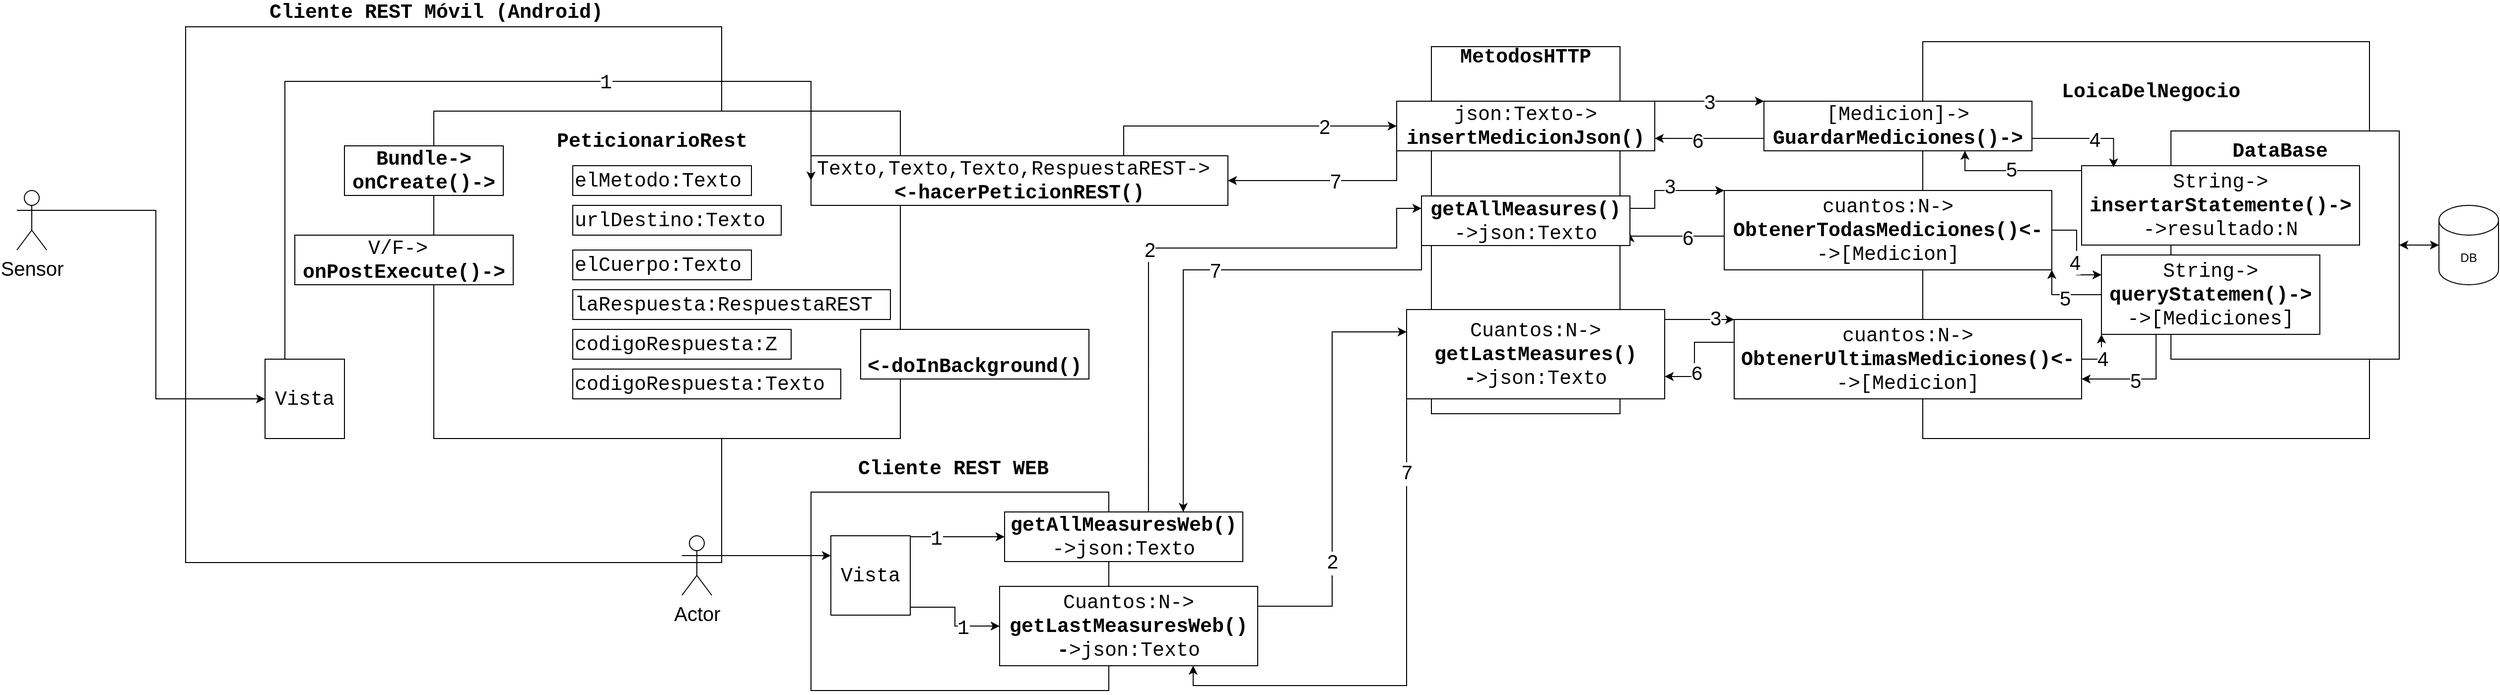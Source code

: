 <mxfile version="15.5.0" type="device"><diagram id="foed9uxpL5My0yspYUQ-" name="Page-1"><mxGraphModel dx="5325" dy="1524" grid="1" gridSize="10" guides="1" tooltips="1" connect="1" arrows="1" fold="1" page="1" pageScale="1" pageWidth="827" pageHeight="1169" math="0" shadow="0"><root><mxCell id="0"/><mxCell id="1" parent="0"/><mxCell id="Gpdyr3iz-9cNeXTgn41j-99" value="" style="whiteSpace=wrap;html=1;aspect=fixed;fontFamily=Courier New;fontSize=20;" vertex="1" parent="1"><mxGeometry x="-1610" y="35" width="540" height="540" as="geometry"/></mxCell><mxCell id="yUErdQ--mbF-EsEKAKqc-1" value="" style="rounded=0;whiteSpace=wrap;html=1;" parent="1" vertex="1"><mxGeometry x="140" y="50" width="450" height="400" as="geometry"/></mxCell><mxCell id="yUErdQ--mbF-EsEKAKqc-2" value="LoicaDelNegocio" style="text;html=1;strokeColor=none;fillColor=none;align=center;verticalAlign=middle;whiteSpace=wrap;rounded=0;fontStyle=1;fontFamily=Courier New;fontSize=20;" parent="1" vertex="1"><mxGeometry x="290" y="90" width="160" height="20" as="geometry"/></mxCell><mxCell id="Gpdyr3iz-9cNeXTgn41j-15" style="edgeStyle=orthogonalEdgeStyle;rounded=0;orthogonalLoop=1;jettySize=auto;html=1;entryX=1;entryY=0.75;entryDx=0;entryDy=0;startArrow=none;startFill=0;" edge="1" parent="1" source="Gpdyr3iz-9cNeXTgn41j-19" target="Gpdyr3iz-9cNeXTgn41j-9"><mxGeometry relative="1" as="geometry"><mxPoint x="-80.0" y="175" as="sourcePoint"/><Array as="points"><mxPoint x="-75" y="148"/></Array></mxGeometry></mxCell><mxCell id="Gpdyr3iz-9cNeXTgn41j-43" value="6" style="edgeLabel;html=1;align=center;verticalAlign=middle;resizable=0;points=[];fontSize=20;" vertex="1" connectable="0" parent="Gpdyr3iz-9cNeXTgn41j-15"><mxGeometry x="0.219" y="1" relative="1" as="geometry"><mxPoint as="offset"/></mxGeometry></mxCell><mxCell id="Gpdyr3iz-9cNeXTgn41j-17" style="edgeStyle=orthogonalEdgeStyle;rounded=0;orthogonalLoop=1;jettySize=auto;html=1;exitX=0;exitY=0.75;exitDx=0;exitDy=0;entryX=1;entryY=0.75;entryDx=0;entryDy=0;startArrow=none;startFill=0;" edge="1" parent="1" source="yUErdQ--mbF-EsEKAKqc-17" target="Gpdyr3iz-9cNeXTgn41j-10"><mxGeometry relative="1" as="geometry"><Array as="points"><mxPoint x="-60" y="246"/></Array></mxGeometry></mxCell><mxCell id="Gpdyr3iz-9cNeXTgn41j-52" value="6" style="edgeLabel;html=1;align=center;verticalAlign=middle;resizable=0;points=[];fontSize=20;" vertex="1" connectable="0" parent="Gpdyr3iz-9cNeXTgn41j-17"><mxGeometry x="-0.089" y="1" relative="1" as="geometry"><mxPoint as="offset"/></mxGeometry></mxCell><mxCell id="Gpdyr3iz-9cNeXTgn41j-22" style="edgeStyle=orthogonalEdgeStyle;rounded=0;orthogonalLoop=1;jettySize=auto;html=1;exitX=1;exitY=0.5;exitDx=0;exitDy=0;entryX=0;entryY=0.25;entryDx=0;entryDy=0;startArrow=none;startFill=0;" edge="1" parent="1" source="yUErdQ--mbF-EsEKAKqc-17" target="Gpdyr3iz-9cNeXTgn41j-5"><mxGeometry relative="1" as="geometry"/></mxCell><mxCell id="Gpdyr3iz-9cNeXTgn41j-50" value="4" style="edgeLabel;html=1;align=center;verticalAlign=middle;resizable=0;points=[];fontSize=20;" vertex="1" connectable="0" parent="Gpdyr3iz-9cNeXTgn41j-22"><mxGeometry x="0.193" y="-2" relative="1" as="geometry"><mxPoint as="offset"/></mxGeometry></mxCell><mxCell id="yUErdQ--mbF-EsEKAKqc-17" value="cuantos:N-&amp;gt;&lt;br&gt;&lt;b&gt;ObtenerTodasMediciones()&amp;lt;-&lt;/b&gt;&lt;br&gt;-&amp;gt;[Medicion]" style="rounded=0;whiteSpace=wrap;html=1;fontFamily=Courier New;fontSize=20;align=center;fontStyle=0;autosize=1;" parent="1" vertex="1"><mxGeometry x="-60" y="200" width="330" height="80" as="geometry"/></mxCell><mxCell id="Gpdyr3iz-9cNeXTgn41j-1" value="DB" style="shape=cylinder3;whiteSpace=wrap;html=1;boundedLbl=1;backgroundOutline=1;size=15;" vertex="1" parent="1"><mxGeometry x="660" y="215" width="60" height="80" as="geometry"/></mxCell><mxCell id="Gpdyr3iz-9cNeXTgn41j-6" style="edgeStyle=orthogonalEdgeStyle;rounded=0;orthogonalLoop=1;jettySize=auto;html=1;exitX=1;exitY=0.5;exitDx=0;exitDy=0;entryX=0;entryY=0.5;entryDx=0;entryDy=0;entryPerimeter=0;startArrow=classic;startFill=1;" edge="1" parent="1" source="Gpdyr3iz-9cNeXTgn41j-2" target="Gpdyr3iz-9cNeXTgn41j-1"><mxGeometry relative="1" as="geometry"/></mxCell><mxCell id="Gpdyr3iz-9cNeXTgn41j-2" value="" style="rounded=0;whiteSpace=wrap;html=1;" vertex="1" parent="1"><mxGeometry x="390" y="140" width="230" height="230" as="geometry"/></mxCell><mxCell id="Gpdyr3iz-9cNeXTgn41j-3" value="DataBase" style="text;html=1;strokeColor=none;fillColor=none;align=center;verticalAlign=middle;whiteSpace=wrap;rounded=0;fontStyle=1;fontFamily=Courier New;fontSize=20;" vertex="1" parent="1"><mxGeometry x="420" y="150" width="160" height="20" as="geometry"/></mxCell><mxCell id="Gpdyr3iz-9cNeXTgn41j-21" style="edgeStyle=orthogonalEdgeStyle;rounded=0;orthogonalLoop=1;jettySize=auto;html=1;exitX=0;exitY=0;exitDx=0;exitDy=0;entryX=0.75;entryY=1;entryDx=0;entryDy=0;startArrow=none;startFill=0;" edge="1" parent="1" source="Gpdyr3iz-9cNeXTgn41j-4" target="Gpdyr3iz-9cNeXTgn41j-19"><mxGeometry relative="1" as="geometry"><Array as="points"><mxPoint x="300" y="180"/><mxPoint x="183" y="180"/></Array></mxGeometry></mxCell><mxCell id="Gpdyr3iz-9cNeXTgn41j-42" value="5" style="edgeLabel;html=1;align=center;verticalAlign=middle;resizable=0;points=[];fontSize=20;" vertex="1" connectable="0" parent="Gpdyr3iz-9cNeXTgn41j-21"><mxGeometry x="0.077" y="-2" relative="1" as="geometry"><mxPoint as="offset"/></mxGeometry></mxCell><mxCell id="Gpdyr3iz-9cNeXTgn41j-4" value="String-&amp;gt;&lt;br&gt;&lt;b&gt;insertarStatemente()-&amp;gt;&lt;/b&gt;&lt;br&gt;-&amp;gt;resultado:N" style="rounded=0;whiteSpace=wrap;html=1;fontFamily=Courier New;fontSize=20;align=center;fontStyle=0;autosize=1;" vertex="1" parent="1"><mxGeometry x="300" y="175" width="280" height="80" as="geometry"/></mxCell><mxCell id="Gpdyr3iz-9cNeXTgn41j-23" style="edgeStyle=orthogonalEdgeStyle;rounded=0;orthogonalLoop=1;jettySize=auto;html=1;exitX=0;exitY=0.5;exitDx=0;exitDy=0;entryX=1;entryY=1;entryDx=0;entryDy=0;startArrow=none;startFill=0;" edge="1" parent="1" source="Gpdyr3iz-9cNeXTgn41j-5" target="yUErdQ--mbF-EsEKAKqc-17"><mxGeometry relative="1" as="geometry"/></mxCell><mxCell id="Gpdyr3iz-9cNeXTgn41j-51" value="5" style="edgeLabel;html=1;align=center;verticalAlign=middle;resizable=0;points=[];fontSize=20;" vertex="1" connectable="0" parent="Gpdyr3iz-9cNeXTgn41j-23"><mxGeometry x="-0.013" y="3" relative="1" as="geometry"><mxPoint as="offset"/></mxGeometry></mxCell><mxCell id="Gpdyr3iz-9cNeXTgn41j-28" style="edgeStyle=orthogonalEdgeStyle;rounded=0;orthogonalLoop=1;jettySize=auto;html=1;exitX=0.25;exitY=1;exitDx=0;exitDy=0;entryX=1;entryY=0.75;entryDx=0;entryDy=0;startArrow=none;startFill=0;" edge="1" parent="1" source="Gpdyr3iz-9cNeXTgn41j-5" target="Gpdyr3iz-9cNeXTgn41j-18"><mxGeometry relative="1" as="geometry"/></mxCell><mxCell id="Gpdyr3iz-9cNeXTgn41j-77" value="5" style="edgeLabel;html=1;align=center;verticalAlign=middle;resizable=0;points=[];fontSize=20;" vertex="1" connectable="0" parent="Gpdyr3iz-9cNeXTgn41j-28"><mxGeometry x="0.108" y="1" relative="1" as="geometry"><mxPoint as="offset"/></mxGeometry></mxCell><mxCell id="Gpdyr3iz-9cNeXTgn41j-5" value="String-&amp;gt;&lt;br&gt;&lt;b&gt;queryStatemen()-&amp;gt;&lt;/b&gt;&lt;br&gt;-&amp;gt;[Mediciones]" style="rounded=0;whiteSpace=wrap;html=1;fontFamily=Courier New;fontSize=20;align=center;fontStyle=0;autosize=1;" vertex="1" parent="1"><mxGeometry x="320" y="265" width="220" height="80" as="geometry"/></mxCell><mxCell id="Gpdyr3iz-9cNeXTgn41j-7" value="" style="rounded=0;whiteSpace=wrap;html=1;" vertex="1" parent="1"><mxGeometry x="-355" y="55" width="190" height="370" as="geometry"/></mxCell><mxCell id="Gpdyr3iz-9cNeXTgn41j-8" value="MetodosHTTP" style="text;html=1;strokeColor=none;fillColor=none;align=center;verticalAlign=middle;whiteSpace=wrap;rounded=0;fontStyle=1;fontFamily=Courier New;fontSize=20;" vertex="1" parent="1"><mxGeometry x="-340" y="55" width="160" height="20" as="geometry"/></mxCell><mxCell id="Gpdyr3iz-9cNeXTgn41j-14" value="3" style="edgeStyle=orthogonalEdgeStyle;rounded=0;orthogonalLoop=1;jettySize=auto;html=1;exitX=1;exitY=0;exitDx=0;exitDy=0;entryX=0;entryY=0;entryDx=0;entryDy=0;startArrow=none;startFill=0;fontSize=20;" edge="1" parent="1" source="Gpdyr3iz-9cNeXTgn41j-9" target="Gpdyr3iz-9cNeXTgn41j-19"><mxGeometry relative="1" as="geometry"><mxPoint x="-80.0" y="115" as="targetPoint"/><Array as="points"><mxPoint x="-70" y="110"/><mxPoint x="-70" y="110"/></Array></mxGeometry></mxCell><mxCell id="Gpdyr3iz-9cNeXTgn41j-9" value="json:Texto-&amp;gt;&lt;br&gt;&lt;b&gt;insertMedicionJson()&lt;/b&gt;" style="rounded=0;whiteSpace=wrap;html=1;fontFamily=Courier New;fontSize=20;align=center;fontStyle=0;autosize=1;" vertex="1" parent="1"><mxGeometry x="-390" y="110" width="260" height="50" as="geometry"/></mxCell><mxCell id="Gpdyr3iz-9cNeXTgn41j-16" style="edgeStyle=orthogonalEdgeStyle;rounded=0;orthogonalLoop=1;jettySize=auto;html=1;exitX=1;exitY=0.25;exitDx=0;exitDy=0;entryX=0;entryY=0;entryDx=0;entryDy=0;startArrow=none;startFill=0;" edge="1" parent="1" source="Gpdyr3iz-9cNeXTgn41j-10" target="yUErdQ--mbF-EsEKAKqc-17"><mxGeometry relative="1" as="geometry"><Array as="points"><mxPoint x="-130" y="200"/></Array></mxGeometry></mxCell><mxCell id="Gpdyr3iz-9cNeXTgn41j-49" value="3" style="edgeLabel;html=1;align=center;verticalAlign=middle;resizable=0;points=[];fontSize=20;" vertex="1" connectable="0" parent="Gpdyr3iz-9cNeXTgn41j-16"><mxGeometry x="-0.001" y="5" relative="1" as="geometry"><mxPoint x="1" as="offset"/></mxGeometry></mxCell><mxCell id="Gpdyr3iz-9cNeXTgn41j-10" value="&lt;b&gt;getAllMeasures()&lt;br&gt;&lt;/b&gt;-&amp;gt;json:Texto" style="rounded=0;whiteSpace=wrap;html=1;fontFamily=Courier New;fontSize=20;align=center;fontStyle=0;autosize=1;" vertex="1" parent="1"><mxGeometry x="-365" y="205.5" width="210" height="50" as="geometry"/></mxCell><mxCell id="Gpdyr3iz-9cNeXTgn41j-24" style="edgeStyle=orthogonalEdgeStyle;rounded=0;orthogonalLoop=1;jettySize=auto;html=1;exitX=1;exitY=0.5;exitDx=0;exitDy=0;entryX=0;entryY=0;entryDx=0;entryDy=0;startArrow=none;startFill=0;" edge="1" parent="1" source="Gpdyr3iz-9cNeXTgn41j-11" target="Gpdyr3iz-9cNeXTgn41j-18"><mxGeometry relative="1" as="geometry"><Array as="points"><mxPoint x="-60" y="330"/><mxPoint x="-60" y="330"/></Array></mxGeometry></mxCell><mxCell id="Gpdyr3iz-9cNeXTgn41j-75" value="3" style="edgeLabel;html=1;align=center;verticalAlign=middle;resizable=0;points=[];fontSize=20;" vertex="1" connectable="0" parent="Gpdyr3iz-9cNeXTgn41j-24"><mxGeometry x="0.633" y="2" relative="1" as="geometry"><mxPoint as="offset"/></mxGeometry></mxCell><mxCell id="Gpdyr3iz-9cNeXTgn41j-90" style="edgeStyle=orthogonalEdgeStyle;rounded=0;orthogonalLoop=1;jettySize=auto;html=1;exitX=0;exitY=1;exitDx=0;exitDy=0;entryX=0.75;entryY=1;entryDx=0;entryDy=0;fontFamily=Courier New;fontSize=20;startArrow=none;startFill=0;" edge="1" parent="1" source="Gpdyr3iz-9cNeXTgn41j-11" target="Gpdyr3iz-9cNeXTgn41j-84"><mxGeometry relative="1" as="geometry"/></mxCell><mxCell id="Gpdyr3iz-9cNeXTgn41j-92" value="7" style="edgeLabel;html=1;align=center;verticalAlign=middle;resizable=0;points=[];fontSize=20;fontFamily=Courier New;" vertex="1" connectable="0" parent="Gpdyr3iz-9cNeXTgn41j-90"><mxGeometry x="-0.714" relative="1" as="geometry"><mxPoint as="offset"/></mxGeometry></mxCell><mxCell id="Gpdyr3iz-9cNeXTgn41j-11" value="Cuantos:N-&amp;gt;&lt;br&gt;&lt;b&gt;getLastMeasures()&lt;/b&gt;&lt;br&gt;&lt;b&gt;-&lt;/b&gt;&amp;gt;json:Texto" style="rounded=0;whiteSpace=wrap;html=1;fontFamily=Courier New;fontSize=20;align=center;fontStyle=0;autosize=1;" vertex="1" parent="1"><mxGeometry x="-380" y="320" width="260" height="90" as="geometry"/></mxCell><mxCell id="Gpdyr3iz-9cNeXTgn41j-26" style="edgeStyle=orthogonalEdgeStyle;rounded=0;orthogonalLoop=1;jettySize=auto;html=1;exitX=0;exitY=0.75;exitDx=0;exitDy=0;entryX=1;entryY=0.75;entryDx=0;entryDy=0;startArrow=none;startFill=0;" edge="1" parent="1" source="Gpdyr3iz-9cNeXTgn41j-18" target="Gpdyr3iz-9cNeXTgn41j-11"><mxGeometry relative="1" as="geometry"><Array as="points"><mxPoint x="-50" y="353"/><mxPoint x="-90" y="353"/></Array></mxGeometry></mxCell><mxCell id="Gpdyr3iz-9cNeXTgn41j-91" value="6" style="edgeLabel;html=1;align=center;verticalAlign=middle;resizable=0;points=[];fontSize=20;fontFamily=Courier New;" vertex="1" connectable="0" parent="Gpdyr3iz-9cNeXTgn41j-26"><mxGeometry x="0.541" y="2" relative="1" as="geometry"><mxPoint as="offset"/></mxGeometry></mxCell><mxCell id="Gpdyr3iz-9cNeXTgn41j-27" style="edgeStyle=orthogonalEdgeStyle;rounded=0;orthogonalLoop=1;jettySize=auto;html=1;exitX=1;exitY=0.5;exitDx=0;exitDy=0;entryX=0;entryY=1;entryDx=0;entryDy=0;startArrow=none;startFill=0;" edge="1" parent="1" source="Gpdyr3iz-9cNeXTgn41j-18" target="Gpdyr3iz-9cNeXTgn41j-5"><mxGeometry relative="1" as="geometry"/></mxCell><mxCell id="Gpdyr3iz-9cNeXTgn41j-76" value="4" style="edgeLabel;html=1;align=center;verticalAlign=middle;resizable=0;points=[];fontSize=20;" vertex="1" connectable="0" parent="Gpdyr3iz-9cNeXTgn41j-27"><mxGeometry x="-0.035" y="-1" relative="1" as="geometry"><mxPoint as="offset"/></mxGeometry></mxCell><mxCell id="Gpdyr3iz-9cNeXTgn41j-18" value="cuantos:N-&amp;gt;&lt;br&gt;&lt;b&gt;ObtenerUltimasMediciones()&amp;lt;-&lt;/b&gt;&lt;br&gt;-&amp;gt;[Medicion]" style="rounded=0;whiteSpace=wrap;html=1;fontFamily=Courier New;fontSize=20;align=center;fontStyle=0;autosize=1;" vertex="1" parent="1"><mxGeometry x="-50" y="330" width="350" height="80" as="geometry"/></mxCell><mxCell id="Gpdyr3iz-9cNeXTgn41j-20" style="edgeStyle=orthogonalEdgeStyle;rounded=0;orthogonalLoop=1;jettySize=auto;html=1;exitX=1;exitY=0.75;exitDx=0;exitDy=0;entryX=0.115;entryY=0.021;entryDx=0;entryDy=0;entryPerimeter=0;startArrow=none;startFill=0;" edge="1" parent="1" source="Gpdyr3iz-9cNeXTgn41j-19" target="Gpdyr3iz-9cNeXTgn41j-4"><mxGeometry relative="1" as="geometry"/></mxCell><mxCell id="Gpdyr3iz-9cNeXTgn41j-41" value="4" style="edgeLabel;html=1;align=center;verticalAlign=middle;resizable=0;points=[];fontSize=20;" vertex="1" connectable="0" parent="Gpdyr3iz-9cNeXTgn41j-20"><mxGeometry x="0.151" relative="1" as="geometry"><mxPoint x="-1" as="offset"/></mxGeometry></mxCell><mxCell id="Gpdyr3iz-9cNeXTgn41j-19" value="[Medicion]-&amp;gt;&lt;br&gt;&lt;b&gt;GuardarMediciones()-&amp;gt;&lt;/b&gt;" style="rounded=0;whiteSpace=wrap;html=1;fontFamily=Courier New;fontSize=20;align=center;fontStyle=0;autosize=1;" vertex="1" parent="1"><mxGeometry x="-20" y="110" width="270" height="50" as="geometry"/></mxCell><mxCell id="Gpdyr3iz-9cNeXTgn41j-29" value="" style="rounded=0;whiteSpace=wrap;html=1;" vertex="1" parent="1"><mxGeometry x="-980" y="504" width="300" height="200" as="geometry"/></mxCell><mxCell id="Gpdyr3iz-9cNeXTgn41j-30" value="Cliente REST Móvil (Android)" style="text;html=1;strokeColor=none;fillColor=none;align=center;verticalAlign=middle;whiteSpace=wrap;rounded=0;fontStyle=1;fontFamily=Courier New;fontSize=20;" vertex="1" parent="1"><mxGeometry x="-1540" y="10" width="365" height="20" as="geometry"/></mxCell><mxCell id="Gpdyr3iz-9cNeXTgn41j-36" value="1" style="edgeStyle=orthogonalEdgeStyle;rounded=0;orthogonalLoop=1;jettySize=auto;html=1;exitX=1;exitY=0.333;exitDx=0;exitDy=0;exitPerimeter=0;entryX=0;entryY=0.25;entryDx=0;entryDy=0;startArrow=none;startFill=0;fontSize=20;" edge="1" parent="1" source="Gpdyr3iz-9cNeXTgn41j-31"><mxGeometry relative="1" as="geometry"><mxPoint x="-1133" y="177.5" as="targetPoint"/><Array as="points"><mxPoint x="-1240" y="178"/></Array></mxGeometry></mxCell><mxCell id="Gpdyr3iz-9cNeXTgn41j-31" value="Actor" style="shape=umlActor;verticalLabelPosition=bottom;verticalAlign=top;html=1;outlineConnect=0;" vertex="1" parent="1"><mxGeometry x="-1270" y="155" width="30" height="60" as="geometry"/></mxCell><mxCell id="Gpdyr3iz-9cNeXTgn41j-38" style="edgeStyle=orthogonalEdgeStyle;rounded=0;orthogonalLoop=1;jettySize=auto;html=1;exitX=0.75;exitY=0;exitDx=0;exitDy=0;entryX=0;entryY=0.5;entryDx=0;entryDy=0;fontSize=25;startArrow=none;startFill=0;" edge="1" parent="1" source="Gpdyr3iz-9cNeXTgn41j-59" target="Gpdyr3iz-9cNeXTgn41j-9"><mxGeometry relative="1" as="geometry"><mxPoint x="-530" y="212.5" as="sourcePoint"/><Array as="points"><mxPoint x="-665" y="135"/></Array></mxGeometry></mxCell><mxCell id="Gpdyr3iz-9cNeXTgn41j-39" value="2" style="edgeLabel;html=1;align=center;verticalAlign=middle;resizable=0;points=[];fontSize=20;" vertex="1" connectable="0" parent="Gpdyr3iz-9cNeXTgn41j-38"><mxGeometry x="0.518" relative="1" as="geometry"><mxPoint as="offset"/></mxGeometry></mxCell><mxCell id="Gpdyr3iz-9cNeXTgn41j-47" style="edgeStyle=orthogonalEdgeStyle;rounded=0;orthogonalLoop=1;jettySize=auto;html=1;exitX=0.604;exitY=0.12;exitDx=0;exitDy=0;entryX=0;entryY=0.25;entryDx=0;entryDy=0;fontSize=20;startArrow=none;startFill=0;exitPerimeter=0;" edge="1" parent="1" source="Gpdyr3iz-9cNeXTgn41j-83" target="Gpdyr3iz-9cNeXTgn41j-10"><mxGeometry relative="1" as="geometry"><mxPoint x="-530" y="257.5" as="sourcePoint"/><Array as="points"><mxPoint x="-640" y="258"/><mxPoint x="-390" y="258"/><mxPoint x="-390" y="218"/></Array></mxGeometry></mxCell><mxCell id="Gpdyr3iz-9cNeXTgn41j-48" value="2" style="edgeLabel;html=1;align=center;verticalAlign=middle;resizable=0;points=[];fontSize=20;" vertex="1" connectable="0" parent="Gpdyr3iz-9cNeXTgn41j-47"><mxGeometry x="-0.073" y="-1" relative="1" as="geometry"><mxPoint x="1" as="offset"/></mxGeometry></mxCell><mxCell id="Gpdyr3iz-9cNeXTgn41j-53" style="edgeStyle=orthogonalEdgeStyle;rounded=0;orthogonalLoop=1;jettySize=auto;html=1;exitX=0;exitY=1;exitDx=0;exitDy=0;entryX=0.75;entryY=0;entryDx=0;entryDy=0;fontSize=20;startArrow=none;startFill=0;" edge="1" parent="1" source="Gpdyr3iz-9cNeXTgn41j-10" target="Gpdyr3iz-9cNeXTgn41j-83"><mxGeometry relative="1" as="geometry"><mxPoint x="-530" y="280" as="targetPoint"/><Array as="points"><mxPoint x="-365" y="280"/><mxPoint x="-605" y="280"/></Array></mxGeometry></mxCell><mxCell id="Gpdyr3iz-9cNeXTgn41j-54" value="7" style="edgeLabel;html=1;align=center;verticalAlign=middle;resizable=0;points=[];fontSize=20;" vertex="1" connectable="0" parent="Gpdyr3iz-9cNeXTgn41j-53"><mxGeometry x="-0.086" relative="1" as="geometry"><mxPoint as="offset"/></mxGeometry></mxCell><mxCell id="Gpdyr3iz-9cNeXTgn41j-86" style="edgeStyle=orthogonalEdgeStyle;rounded=0;orthogonalLoop=1;jettySize=auto;html=1;exitX=1;exitY=0.333;exitDx=0;exitDy=0;exitPerimeter=0;entryX=0;entryY=0.25;entryDx=0;entryDy=0;fontFamily=Courier New;fontSize=20;startArrow=none;startFill=0;" edge="1" parent="1" source="Gpdyr3iz-9cNeXTgn41j-56" target="Gpdyr3iz-9cNeXTgn41j-85"><mxGeometry relative="1" as="geometry"/></mxCell><mxCell id="Gpdyr3iz-9cNeXTgn41j-56" value="Actor" style="shape=umlActor;verticalLabelPosition=bottom;verticalAlign=top;html=1;outlineConnect=0;fontSize=20;" vertex="1" parent="1"><mxGeometry x="-1110" y="548" width="30" height="60" as="geometry"/></mxCell><mxCell id="Gpdyr3iz-9cNeXTgn41j-57" value="" style="rounded=0;whiteSpace=wrap;html=1;" vertex="1" parent="1"><mxGeometry x="-1360" y="120" width="470" height="330" as="geometry"/></mxCell><mxCell id="Gpdyr3iz-9cNeXTgn41j-58" value="PeticionarioRest" style="text;html=1;strokeColor=none;fillColor=none;align=center;verticalAlign=middle;whiteSpace=wrap;rounded=0;fontStyle=1;fontFamily=Courier New;fontSize=20;" vertex="1" parent="1"><mxGeometry x="-1220" y="140" width="160" height="20" as="geometry"/></mxCell><mxCell id="Gpdyr3iz-9cNeXTgn41j-59" value="Texto,Texto,Texto,RespuestaREST-&amp;gt;&amp;nbsp;&lt;br&gt;&lt;b&gt;&amp;lt;-hacerPeticionREST()&lt;/b&gt;" style="rounded=0;whiteSpace=wrap;html=1;fontFamily=Courier New;fontSize=20;align=center;fontStyle=0;autosize=1;" vertex="1" parent="1"><mxGeometry x="-980" y="165" width="420" height="50" as="geometry"/></mxCell><mxCell id="Gpdyr3iz-9cNeXTgn41j-60" value="&lt;div&gt;&lt;/div&gt;&lt;b&gt;Bundle-&amp;gt;&lt;br&gt;onCreate()-&amp;gt;&lt;/b&gt;" style="rounded=0;whiteSpace=wrap;html=1;fontFamily=Courier New;fontSize=20;align=center;fontStyle=0;autosize=1;" vertex="1" parent="1"><mxGeometry x="-1450" y="155" width="160" height="50" as="geometry"/></mxCell><mxCell id="Gpdyr3iz-9cNeXTgn41j-61" value="elMetodo:Texto" style="rounded=0;whiteSpace=wrap;html=1;fontFamily=Courier New;fontSize=20;align=left;fontStyle=0;autosize=1;" vertex="1" parent="1"><mxGeometry x="-1220" y="175" width="180" height="30" as="geometry"/></mxCell><mxCell id="Gpdyr3iz-9cNeXTgn41j-62" value="elCuerpo:Texto" style="rounded=0;whiteSpace=wrap;html=1;fontFamily=Courier New;fontSize=20;align=left;fontStyle=0;autosize=1;" vertex="1" parent="1"><mxGeometry x="-1220" y="260" width="180" height="30" as="geometry"/></mxCell><mxCell id="Gpdyr3iz-9cNeXTgn41j-63" value="laRespuesta:RespuestaREST" style="rounded=0;whiteSpace=wrap;html=1;fontFamily=Courier New;fontSize=20;align=left;fontStyle=0;autosize=1;" vertex="1" parent="1"><mxGeometry x="-1220" y="300" width="320" height="30" as="geometry"/></mxCell><mxCell id="Gpdyr3iz-9cNeXTgn41j-64" value="V/F-&amp;gt;&amp;nbsp;&lt;br&gt;&lt;b&gt;onPostExecute()-&amp;gt;&lt;/b&gt;" style="rounded=0;whiteSpace=wrap;html=1;fontFamily=Courier New;fontSize=20;align=center;fontStyle=0;autosize=1;" vertex="1" parent="1"><mxGeometry x="-1500" y="245" width="220" height="50" as="geometry"/></mxCell><mxCell id="Gpdyr3iz-9cNeXTgn41j-65" value="urlDestino:Texto" style="rounded=0;whiteSpace=wrap;html=1;fontFamily=Courier New;fontSize=20;align=left;fontStyle=0;autosize=1;" vertex="1" parent="1"><mxGeometry x="-1220" y="215" width="210" height="30" as="geometry"/></mxCell><mxCell id="Gpdyr3iz-9cNeXTgn41j-66" value="codigoRespuesta:Z" style="rounded=0;whiteSpace=wrap;html=1;fontFamily=Courier New;fontSize=20;align=left;fontStyle=0;autosize=1;" vertex="1" parent="1"><mxGeometry x="-1220" y="340" width="220" height="30" as="geometry"/></mxCell><mxCell id="Gpdyr3iz-9cNeXTgn41j-67" value="codigoRespuesta:Texto" style="rounded=0;whiteSpace=wrap;html=1;fontFamily=Courier New;fontSize=20;align=left;fontStyle=0;autosize=1;" vertex="1" parent="1"><mxGeometry x="-1220" y="380" width="270" height="30" as="geometry"/></mxCell><mxCell id="Gpdyr3iz-9cNeXTgn41j-68" value="&lt;br&gt;&lt;b&gt;&amp;lt;-doInBackground()&lt;/b&gt;" style="rounded=0;whiteSpace=wrap;html=1;fontFamily=Courier New;fontSize=20;align=center;fontStyle=0;autosize=1;" vertex="1" parent="1"><mxGeometry x="-930" y="340" width="230" height="50" as="geometry"/></mxCell><mxCell id="Gpdyr3iz-9cNeXTgn41j-82" value="Cliente REST WEB" style="text;html=1;strokeColor=none;fillColor=none;align=center;verticalAlign=middle;whiteSpace=wrap;rounded=0;fontStyle=1;fontFamily=Courier New;fontSize=20;" vertex="1" parent="1"><mxGeometry x="-950" y="470" width="227" height="20" as="geometry"/></mxCell><mxCell id="Gpdyr3iz-9cNeXTgn41j-83" value="&lt;b&gt;getAllMeasuresWeb()&lt;br&gt;&lt;/b&gt;-&amp;gt;json:Texto" style="rounded=0;whiteSpace=wrap;html=1;fontFamily=Courier New;fontSize=20;align=center;fontStyle=0;autosize=1;" vertex="1" parent="1"><mxGeometry x="-785" y="524" width="240" height="50" as="geometry"/></mxCell><mxCell id="Gpdyr3iz-9cNeXTgn41j-89" style="edgeStyle=orthogonalEdgeStyle;rounded=0;orthogonalLoop=1;jettySize=auto;html=1;exitX=1;exitY=0.25;exitDx=0;exitDy=0;entryX=0;entryY=0.25;entryDx=0;entryDy=0;fontFamily=Courier New;fontSize=20;startArrow=none;startFill=0;" edge="1" parent="1" source="Gpdyr3iz-9cNeXTgn41j-84" target="Gpdyr3iz-9cNeXTgn41j-11"><mxGeometry relative="1" as="geometry"/></mxCell><mxCell id="Gpdyr3iz-9cNeXTgn41j-94" value="2" style="edgeLabel;html=1;align=center;verticalAlign=middle;resizable=0;points=[];fontSize=20;fontFamily=Courier New;" vertex="1" connectable="0" parent="Gpdyr3iz-9cNeXTgn41j-89"><mxGeometry x="-0.442" relative="1" as="geometry"><mxPoint as="offset"/></mxGeometry></mxCell><mxCell id="Gpdyr3iz-9cNeXTgn41j-84" value="Cuantos:N-&amp;gt;&lt;br&gt;&lt;b&gt;getLastMeasuresWeb()&lt;/b&gt;&lt;br&gt;&lt;b&gt;-&lt;/b&gt;&amp;gt;json:Texto" style="rounded=0;whiteSpace=wrap;html=1;fontFamily=Courier New;fontSize=20;align=center;fontStyle=0;autosize=1;" vertex="1" parent="1"><mxGeometry x="-790" y="599" width="260" height="80" as="geometry"/></mxCell><mxCell id="Gpdyr3iz-9cNeXTgn41j-87" style="edgeStyle=orthogonalEdgeStyle;rounded=0;orthogonalLoop=1;jettySize=auto;html=1;exitX=1;exitY=0.25;exitDx=0;exitDy=0;entryX=0;entryY=0.5;entryDx=0;entryDy=0;fontFamily=Courier New;fontSize=20;startArrow=none;startFill=0;" edge="1" parent="1" source="Gpdyr3iz-9cNeXTgn41j-85" target="Gpdyr3iz-9cNeXTgn41j-83"><mxGeometry relative="1" as="geometry"><Array as="points"><mxPoint x="-880" y="549"/></Array></mxGeometry></mxCell><mxCell id="Gpdyr3iz-9cNeXTgn41j-95" value="1" style="edgeLabel;html=1;align=center;verticalAlign=middle;resizable=0;points=[];fontSize=20;fontFamily=Courier New;" vertex="1" connectable="0" parent="Gpdyr3iz-9cNeXTgn41j-87"><mxGeometry x="-0.21" y="-2" relative="1" as="geometry"><mxPoint as="offset"/></mxGeometry></mxCell><mxCell id="Gpdyr3iz-9cNeXTgn41j-88" style="edgeStyle=orthogonalEdgeStyle;rounded=0;orthogonalLoop=1;jettySize=auto;html=1;exitX=1;exitY=0.75;exitDx=0;exitDy=0;fontFamily=Courier New;fontSize=20;startArrow=none;startFill=0;" edge="1" parent="1" source="Gpdyr3iz-9cNeXTgn41j-85" target="Gpdyr3iz-9cNeXTgn41j-84"><mxGeometry relative="1" as="geometry"><Array as="points"><mxPoint x="-880" y="620"/><mxPoint x="-835" y="620"/><mxPoint x="-835" y="639"/></Array></mxGeometry></mxCell><mxCell id="Gpdyr3iz-9cNeXTgn41j-96" value="1" style="edgeLabel;html=1;align=center;verticalAlign=middle;resizable=0;points=[];fontSize=20;fontFamily=Courier New;" vertex="1" connectable="0" parent="Gpdyr3iz-9cNeXTgn41j-88"><mxGeometry x="0.388" y="-2" relative="1" as="geometry"><mxPoint as="offset"/></mxGeometry></mxCell><mxCell id="Gpdyr3iz-9cNeXTgn41j-85" value="Vista" style="whiteSpace=wrap;html=1;aspect=fixed;fontSize=20;fontFamily=Courier New;" vertex="1" parent="1"><mxGeometry x="-960" y="548" width="80" height="80" as="geometry"/></mxCell><mxCell id="Gpdyr3iz-9cNeXTgn41j-44" style="edgeStyle=orthogonalEdgeStyle;rounded=0;orthogonalLoop=1;jettySize=auto;html=1;exitX=0;exitY=1;exitDx=0;exitDy=0;entryX=1;entryY=0.5;entryDx=0;entryDy=0;fontSize=20;startArrow=none;startFill=0;" edge="1" parent="1" source="Gpdyr3iz-9cNeXTgn41j-9" target="Gpdyr3iz-9cNeXTgn41j-59"><mxGeometry relative="1" as="geometry"><mxPoint x="-530" y="235" as="targetPoint"/><Array as="points"><mxPoint x="-390" y="190"/></Array></mxGeometry></mxCell><mxCell id="Gpdyr3iz-9cNeXTgn41j-45" value="7" style="edgeLabel;html=1;align=center;verticalAlign=middle;resizable=0;points=[];fontSize=20;" vertex="1" connectable="0" parent="Gpdyr3iz-9cNeXTgn41j-44"><mxGeometry x="-0.082" relative="1" as="geometry"><mxPoint as="offset"/></mxGeometry></mxCell><mxCell id="Gpdyr3iz-9cNeXTgn41j-105" style="edgeStyle=orthogonalEdgeStyle;rounded=0;orthogonalLoop=1;jettySize=auto;html=1;exitX=1;exitY=0.5;exitDx=0;exitDy=0;entryX=0;entryY=0.5;entryDx=0;entryDy=0;fontFamily=Courier New;fontSize=20;startArrow=none;startFill=0;" edge="1" parent="1" source="Gpdyr3iz-9cNeXTgn41j-100" target="Gpdyr3iz-9cNeXTgn41j-59"><mxGeometry relative="1" as="geometry"><Array as="points"><mxPoint x="-1510" y="410"/><mxPoint x="-1510" y="90"/><mxPoint x="-980" y="90"/></Array></mxGeometry></mxCell><mxCell id="Gpdyr3iz-9cNeXTgn41j-107" value="1" style="edgeLabel;html=1;align=center;verticalAlign=middle;resizable=0;points=[];fontSize=20;fontFamily=Courier New;" vertex="1" connectable="0" parent="Gpdyr3iz-9cNeXTgn41j-105"><mxGeometry x="0.392" y="-1" relative="1" as="geometry"><mxPoint as="offset"/></mxGeometry></mxCell><mxCell id="Gpdyr3iz-9cNeXTgn41j-100" value="Vista" style="whiteSpace=wrap;html=1;aspect=fixed;fontFamily=Courier New;fontSize=20;" vertex="1" parent="1"><mxGeometry x="-1530" y="370" width="80" height="80" as="geometry"/></mxCell><mxCell id="Gpdyr3iz-9cNeXTgn41j-102" style="edgeStyle=orthogonalEdgeStyle;rounded=0;orthogonalLoop=1;jettySize=auto;html=1;exitX=1;exitY=0.333;exitDx=0;exitDy=0;exitPerimeter=0;entryX=0;entryY=0.5;entryDx=0;entryDy=0;fontFamily=Courier New;fontSize=20;startArrow=none;startFill=0;" edge="1" parent="1" source="Gpdyr3iz-9cNeXTgn41j-101" target="Gpdyr3iz-9cNeXTgn41j-100"><mxGeometry relative="1" as="geometry"/></mxCell><mxCell id="Gpdyr3iz-9cNeXTgn41j-101" value="Sensor" style="shape=umlActor;verticalLabelPosition=bottom;verticalAlign=top;html=1;outlineConnect=0;fontSize=20;" vertex="1" parent="1"><mxGeometry x="-1780" y="200" width="30" height="60" as="geometry"/></mxCell></root></mxGraphModel></diagram></mxfile>